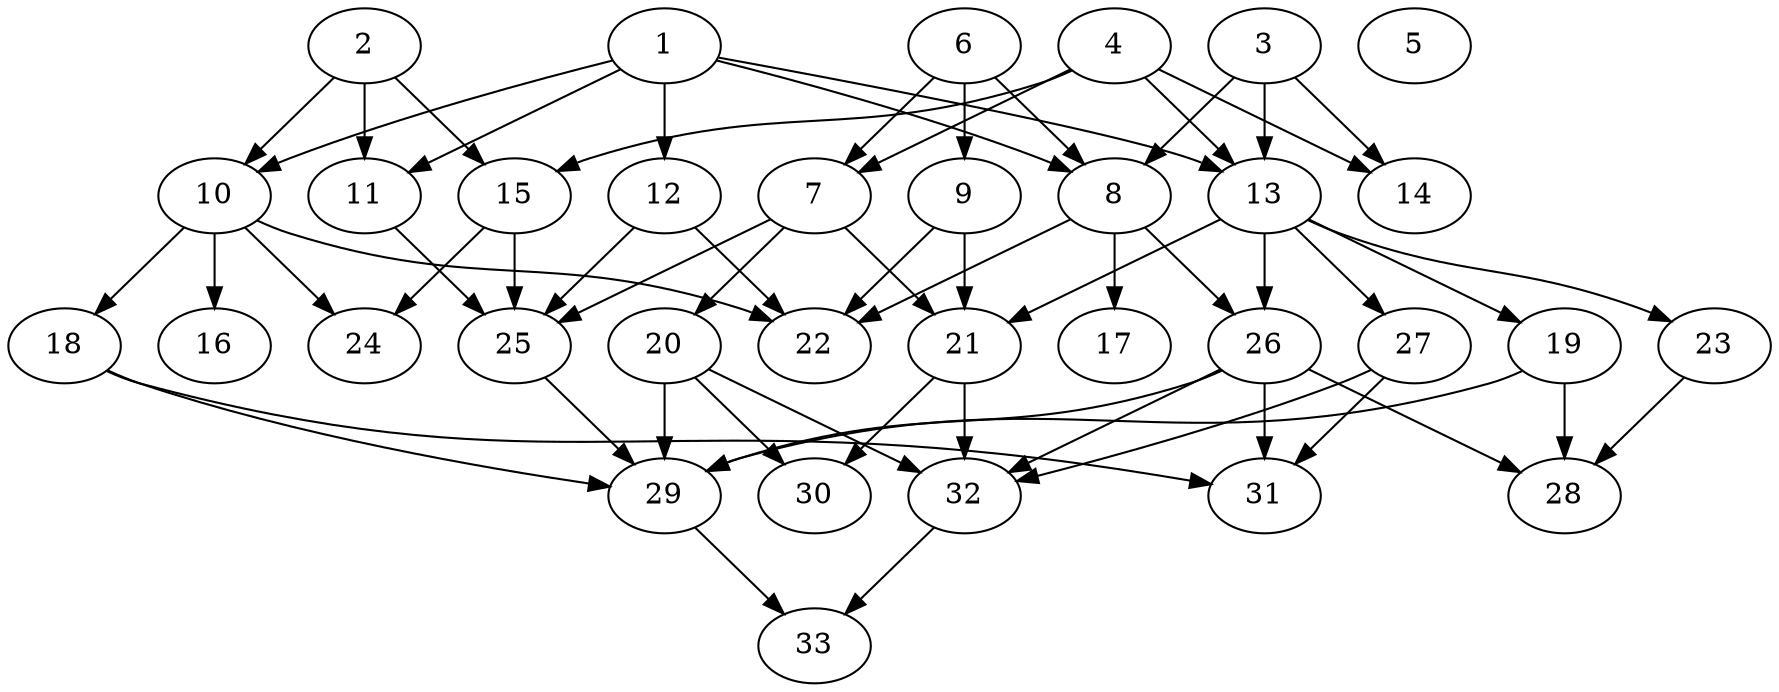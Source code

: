 // DAG (tier=2-normal, mode=data, n=33, ccr=0.444, fat=0.650, density=0.450, regular=0.542, jump=0.190, mindata=2097152, maxdata=16777216)
// DAG automatically generated by daggen at Sun Aug 24 16:33:34 2025
// /home/ermia/Project/Environments/daggen/bin/daggen --dot --ccr 0.444 --fat 0.650 --regular 0.542 --density 0.450 --jump 0.190 --mindata 2097152 --maxdata 16777216 -n 33 
digraph G {
  1 [size="3520509674502104285184", alpha="0.10", expect_size="1760254837251052142592"]
  1 -> 8 [size ="1851371959615488"]
  1 -> 10 [size ="1851371959615488"]
  1 -> 11 [size ="1851371959615488"]
  1 -> 12 [size ="1851371959615488"]
  1 -> 13 [size ="1851371959615488"]
  2 [size="1318332496577705279488", alpha="0.12", expect_size="659166248288852639744"]
  2 -> 10 [size ="961848396480512"]
  2 -> 11 [size ="961848396480512"]
  2 -> 15 [size ="961848396480512"]
  3 [size="907960480424444032", alpha="0.16", expect_size="453980240212222016"]
  3 -> 8 [size ="825159887880192"]
  3 -> 13 [size ="825159887880192"]
  3 -> 14 [size ="825159887880192"]
  4 [size="2375974451989071872", alpha="0.16", expect_size="1187987225994535936"]
  4 -> 7 [size ="1360039050739712"]
  4 -> 13 [size ="1360039050739712"]
  4 -> 14 [size ="1360039050739712"]
  4 -> 15 [size ="1360039050739712"]
  5 [size="186037675745796096", alpha="0.14", expect_size="93018837872898048"]
  6 [size="25657394879554076", alpha="0.18", expect_size="12828697439777038"]
  6 -> 7 [size ="744849074552832"]
  6 -> 8 [size ="744849074552832"]
  6 -> 9 [size ="744849074552832"]
  7 [size="1064331431371155712", alpha="0.19", expect_size="532165715685577856"]
  7 -> 20 [size ="565564321824768"]
  7 -> 21 [size ="565564321824768"]
  7 -> 25 [size ="565564321824768"]
  8 [size="15416221858672590", alpha="0.09", expect_size="7708110929336295"]
  8 -> 17 [size ="865237402124288"]
  8 -> 22 [size ="865237402124288"]
  8 -> 26 [size ="865237402124288"]
  9 [size="459161082690748096", alpha="0.17", expect_size="229580541345374048"]
  9 -> 21 [size ="229716065779712"]
  9 -> 22 [size ="229716065779712"]
  10 [size="10010032800067244", alpha="0.18", expect_size="5005016400033622"]
  10 -> 16 [size ="409516483018752"]
  10 -> 18 [size ="409516483018752"]
  10 -> 22 [size ="409516483018752"]
  10 -> 24 [size ="409516483018752"]
  11 [size="1856356527468832000", alpha="0.06", expect_size="928178263734416000"]
  11 -> 25 [size ="883048631500800"]
  12 [size="105402335423394480128", alpha="0.09", expect_size="52701167711697240064"]
  12 -> 22 [size ="178507640471552"]
  12 -> 25 [size ="178507640471552"]
  13 [size="2621737897015266", alpha="0.15", expect_size="1310868948507633"]
  13 -> 19 [size ="280443949678592"]
  13 -> 21 [size ="280443949678592"]
  13 -> 23 [size ="280443949678592"]
  13 -> 26 [size ="280443949678592"]
  13 -> 27 [size ="280443949678592"]
  14 [size="654609944614979712", alpha="0.19", expect_size="327304972307489856"]
  15 [size="2677188424246493184000", alpha="0.07", expect_size="1338594212123246592000"]
  15 -> 24 [size ="1542443551948800"]
  15 -> 25 [size ="1542443551948800"]
  16 [size="2476557902679130624", alpha="0.04", expect_size="1238278951339565312"]
  17 [size="4101507490619045445632", alpha="0.06", expect_size="2050753745309522722816"]
  18 [size="3173941314118500", alpha="0.13", expect_size="1586970657059250"]
  18 -> 29 [size ="100425059532800"]
  18 -> 31 [size ="100425059532800"]
  19 [size="5140664177786876", alpha="0.05", expect_size="2570332088893438"]
  19 -> 28 [size ="88223401377792"]
  19 -> 29 [size ="88223401377792"]
  20 [size="751836872850118", alpha="0.06", expect_size="375918436425059"]
  20 -> 29 [size ="57187833479168"]
  20 -> 30 [size ="57187833479168"]
  20 -> 32 [size ="57187833479168"]
  21 [size="54830423305355264000", alpha="0.12", expect_size="27415211652677632000"]
  21 -> 30 [size ="115461639372800"]
  21 -> 32 [size ="115461639372800"]
  22 [size="19622176678735773696", alpha="0.17", expect_size="9811088339367886848"]
  23 [size="1090904963080570011648", alpha="0.11", expect_size="545452481540285005824"]
  23 -> 28 [size ="847776288079872"]
  24 [size="633143388783067008", alpha="0.14", expect_size="316571694391533504"]
  25 [size="3909267214964460032", alpha="0.19", expect_size="1954633607482230016"]
  25 -> 29 [size ="1682438044516352"]
  26 [size="108730750660349712", alpha="0.05", expect_size="54365375330174856"]
  26 -> 28 [size ="148539296448512"]
  26 -> 29 [size ="148539296448512"]
  26 -> 31 [size ="148539296448512"]
  26 -> 32 [size ="148539296448512"]
  27 [size="23169014573612138496", alpha="0.02", expect_size="11584507286806069248"]
  27 -> 31 [size ="65017214926848"]
  27 -> 32 [size ="65017214926848"]
  28 [size="1871241718825008234496", alpha="0.16", expect_size="935620859412504117248"]
  29 [size="14899139358593384448", alpha="0.01", expect_size="7449569679296692224"]
  29 -> 33 [size ="48439253532672"]
  30 [size="15020442605887488", alpha="0.16", expect_size="7510221302943744"]
  31 [size="505636784542056448000", alpha="0.03", expect_size="252818392271028224000"]
  32 [size="68547491750268096", alpha="0.00", expect_size="34273745875134048"]
  32 -> 33 [size ="160416432914432"]
  33 [size="2320570015154318606336", alpha="0.18", expect_size="1160285007577159303168"]
}